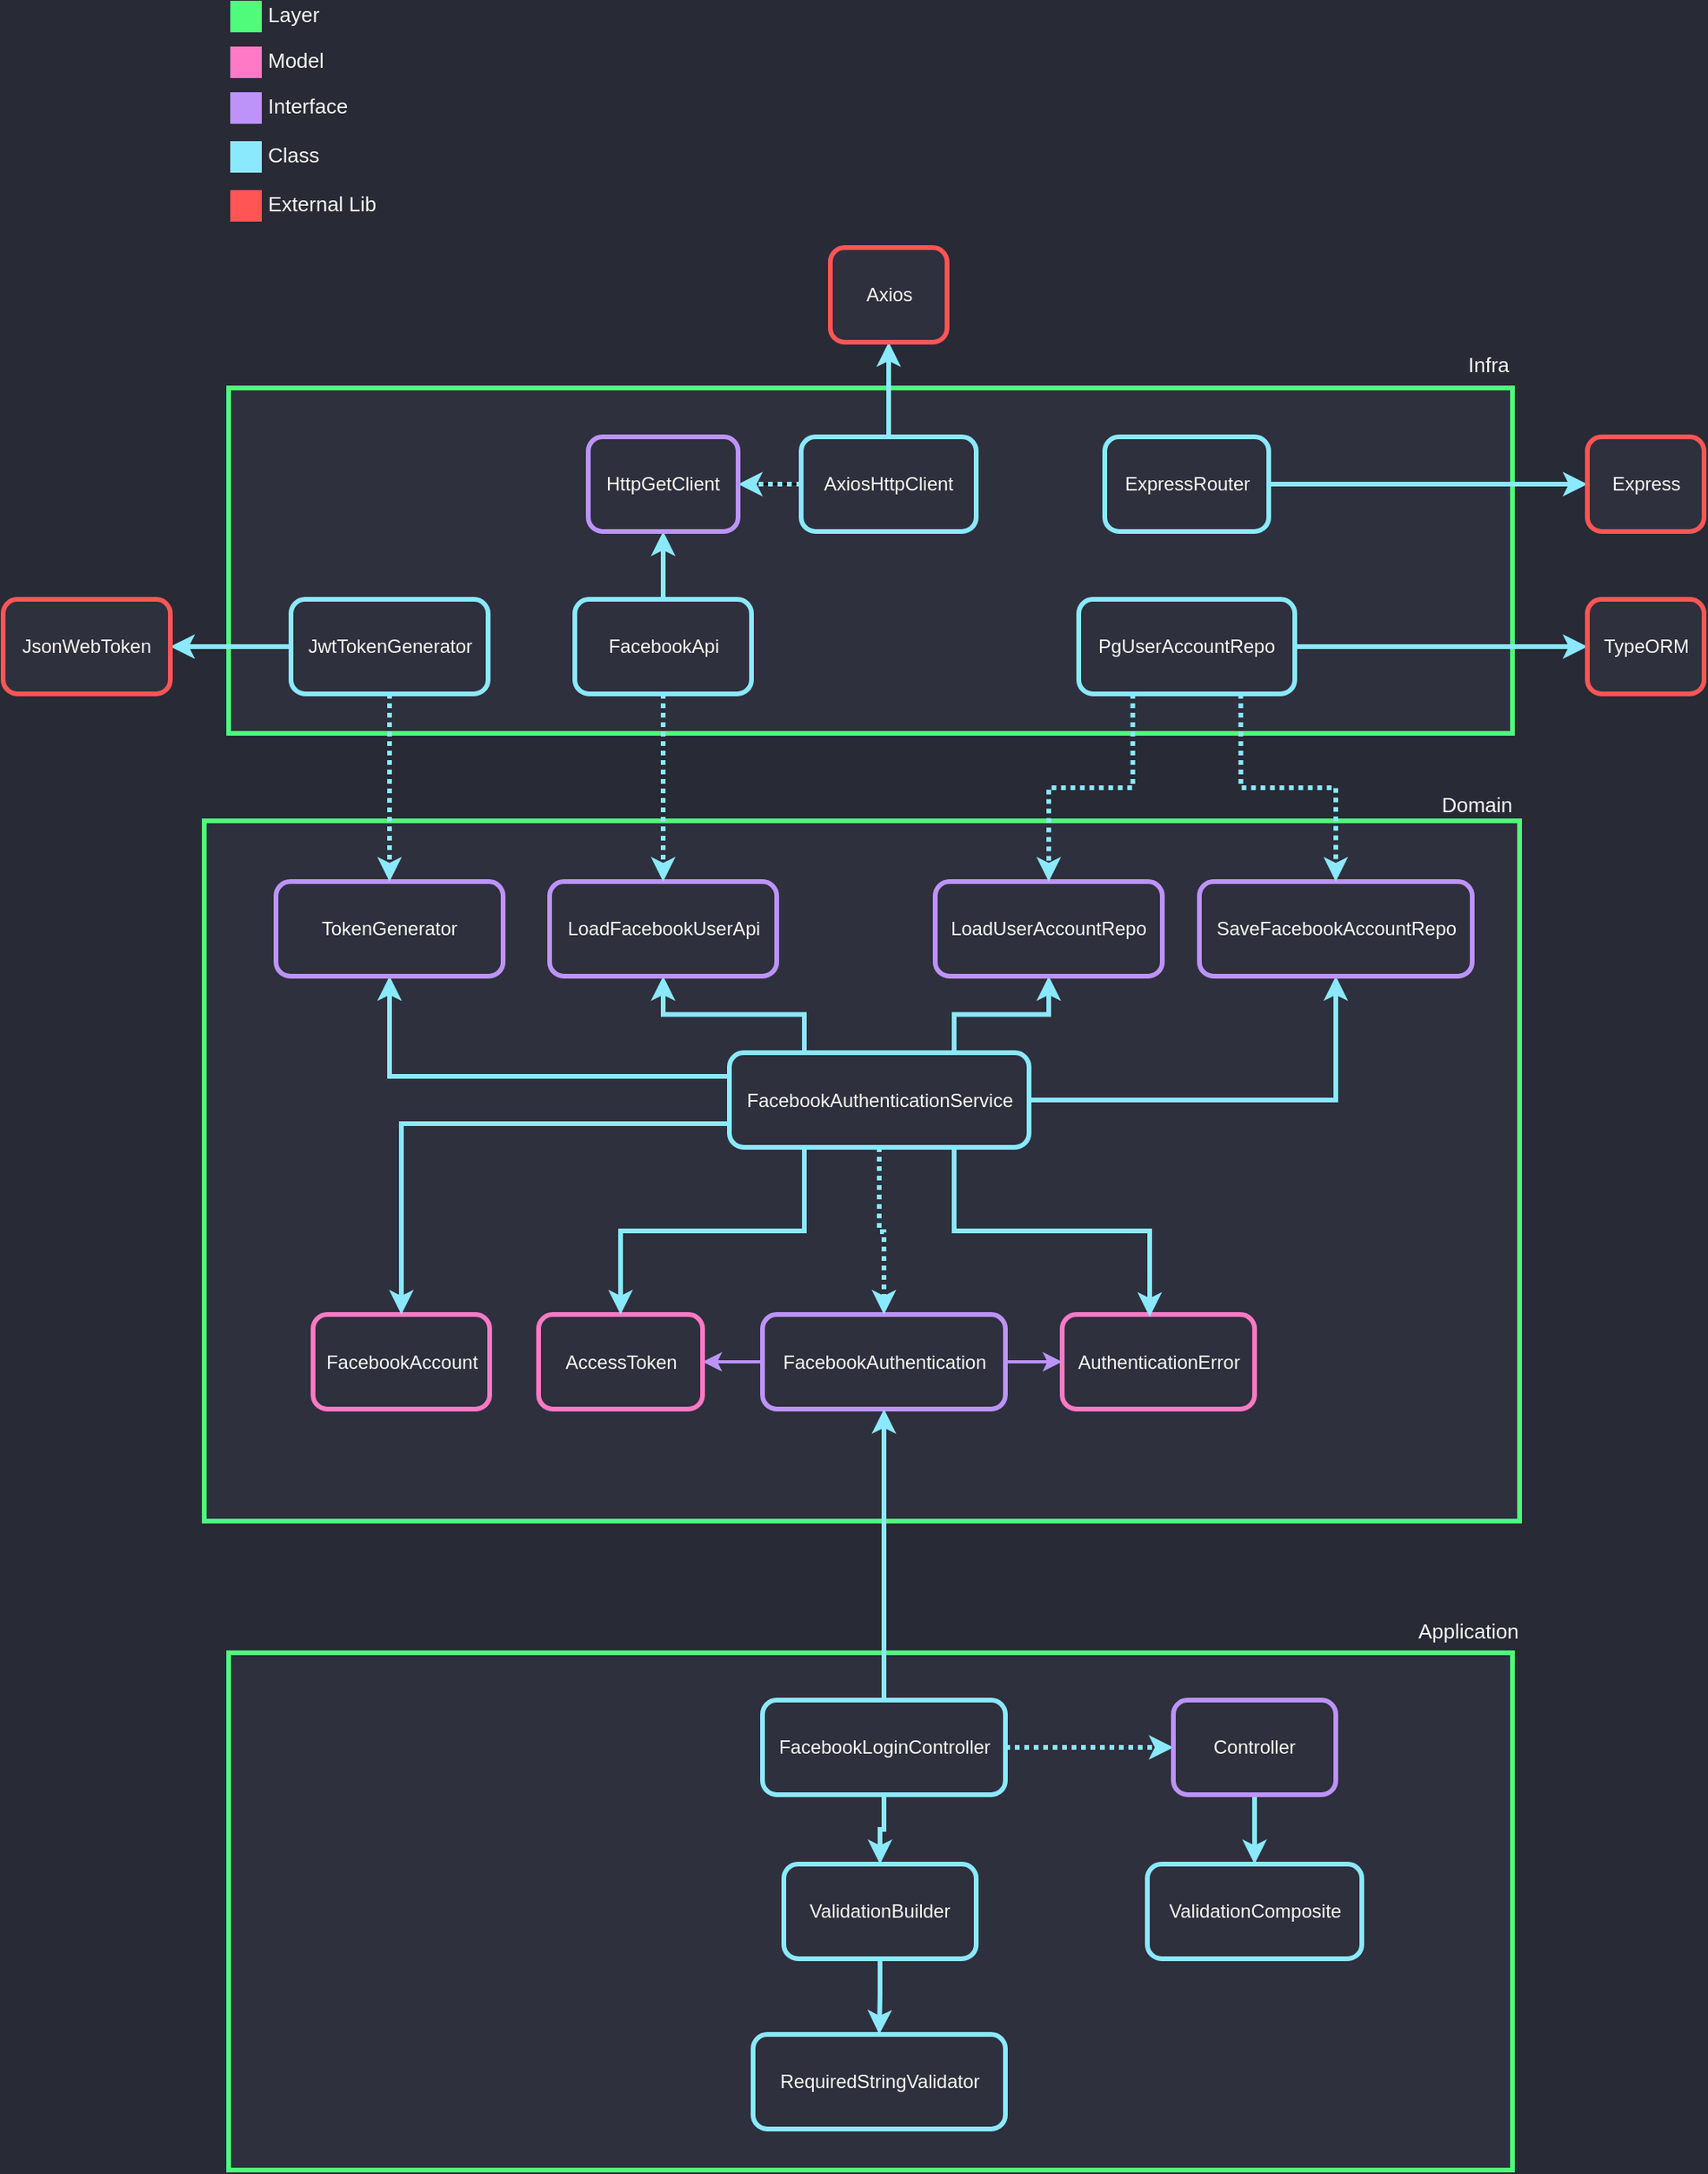 <mxfile version="12.2.4" pages="1"><diagram id="xk0LYboaFIT9QmwzVqD-" name="Page-1"><mxGraphModel dx="1794" dy="864" grid="0" gridSize="10" guides="1" tooltips="1" connect="1" arrows="1" fold="1" page="0" pageScale="1" pageWidth="827" pageHeight="1169" background="#282A36" math="0" shadow="0"><root><mxCell id="0"/><mxCell id="1" parent="0"/><mxCell id="18" style="edgeStyle=orthogonalEdgeStyle;rounded=0;orthogonalLoop=1;jettySize=auto;html=1;exitX=0;exitY=0.5;exitDx=0;exitDy=0;entryX=1;entryY=0.5;entryDx=0;entryDy=0;fontSize=13;fontColor=#F8F8F2;strokeWidth=2;strokeColor=#BD93F9;" parent="1" source="20" target="22" edge="1"><mxGeometry relative="1" as="geometry"/></mxCell><mxCell id="19" style="edgeStyle=orthogonalEdgeStyle;rounded=0;orthogonalLoop=1;jettySize=auto;html=1;exitX=1;exitY=0.5;exitDx=0;exitDy=0;entryX=0;entryY=0.5;entryDx=0;entryDy=0;strokeColor=#BD93F9;strokeWidth=2;fontSize=13;fontColor=#F8F8F2;" parent="1" source="20" target="23" edge="1"><mxGeometry relative="1" as="geometry"/></mxCell><mxCell id="20" value="FacebookAuthentication" style="rounded=1;whiteSpace=wrap;html=1;strokeColor=#BD93F9;fillColor=#2E303D;strokeWidth=3;fontColor=#F8F8F2;" parent="1" vertex="1"><mxGeometry x="-59.5" y="471.5" width="154" height="60" as="geometry"/></mxCell><mxCell id="22" value="AccessToken" style="rounded=1;whiteSpace=wrap;html=1;strokeColor=#FF79C6;fillColor=#2E303D;strokeWidth=3;fontColor=#F8F8F2;" parent="1" vertex="1"><mxGeometry x="-205" y="471.5" width="104" height="60" as="geometry"/></mxCell><mxCell id="23" value="AuthenticationError" style="rounded=1;whiteSpace=wrap;html=1;strokeColor=#FF79C6;fillColor=#2E303D;strokeWidth=3;fontColor=#F8F8F2;" parent="1" vertex="1"><mxGeometry x="136" y="471.5" width="122" height="60" as="geometry"/></mxCell><mxCell id="42" value="UserAccount" style="rounded=1;whiteSpace=wrap;html=1;strokeColor=#FF79C6;fillColor=#2E303D;strokeWidth=3;fontColor=#F8F8F2;" parent="1" vertex="1"><mxGeometry x="-350.5" y="471.5" width="104" height="60" as="geometry"/></mxCell><mxCell id="69" value="" style="rounded=0;whiteSpace=wrap;html=1;strokeColor=none;strokeWidth=3;fillColor=#FF79C6;fontSize=13;fontColor=#F8F8F2;align=right;" parent="1" vertex="1"><mxGeometry x="-394" y="-136.5" width="20" height="20" as="geometry"/></mxCell><mxCell id="70" value="Model" style="text;html=1;resizable=0;points=[];autosize=1;align=left;verticalAlign=middle;spacingTop=-4;fontSize=13;fontColor=#F8F8F2;" parent="1" vertex="1"><mxGeometry x="-372" y="-134.5" width="45" height="16" as="geometry"/></mxCell><mxCell id="71" value="" style="rounded=0;whiteSpace=wrap;html=1;strokeColor=none;strokeWidth=3;fillColor=#BD93F9;fontSize=13;fontColor=#F8F8F2;align=right;" parent="1" vertex="1"><mxGeometry x="-394" y="-107.5" width="20" height="20" as="geometry"/></mxCell><mxCell id="72" value="Interface" style="text;html=1;resizable=0;points=[];autosize=1;align=left;verticalAlign=middle;spacingTop=-4;fontSize=13;fontColor=#F8F8F2;" parent="1" vertex="1"><mxGeometry x="-372" y="-105.5" width="61" height="16" as="geometry"/></mxCell><mxCell id="73" value="" style="rounded=0;whiteSpace=wrap;html=1;strokeColor=none;strokeWidth=3;fillColor=#8BE9FD;fontSize=13;fontColor=#F8F8F2;align=right;" parent="1" vertex="1"><mxGeometry x="-394" y="-76.5" width="20" height="20" as="geometry"/></mxCell><mxCell id="74" value="Class" style="text;html=1;resizable=0;points=[];autosize=1;align=left;verticalAlign=middle;spacingTop=-4;fontSize=13;fontColor=#F8F8F2;" parent="1" vertex="1"><mxGeometry x="-372" y="-74.5" width="43" height="16" as="geometry"/></mxCell><mxCell id="75" value="" style="rounded=0;whiteSpace=wrap;html=1;strokeColor=none;strokeWidth=3;fillColor=#50FA7B;fontSize=13;fontColor=#F8F8F2;align=right;" parent="1" vertex="1"><mxGeometry x="-394" y="-165.5" width="20" height="20" as="geometry"/></mxCell><mxCell id="76" value="Layer" style="text;html=1;resizable=0;points=[];autosize=1;align=left;verticalAlign=middle;spacingTop=-4;fontSize=13;fontColor=#F8F8F2;" parent="1" vertex="1"><mxGeometry x="-372" y="-163.5" width="43" height="16" as="geometry"/></mxCell><mxCell id="77" value="" style="rounded=0;whiteSpace=wrap;html=1;strokeColor=#50FA7B;strokeWidth=3;fillColor=#2E303D;fontColor=#F8F8F2;" parent="1" vertex="1"><mxGeometry x="-410.5" y="354.5" width="834" height="444" as="geometry"/></mxCell><mxCell id="135" style="edgeStyle=orthogonalEdgeStyle;rounded=0;orthogonalLoop=1;jettySize=auto;html=1;exitX=0;exitY=0.25;exitDx=0;exitDy=0;entryX=0.5;entryY=1;entryDx=0;entryDy=0;strokeColor=#8BE9FD;strokeWidth=3;" parent="1" source="80" target="134" edge="1"><mxGeometry relative="1" as="geometry"/></mxCell><mxCell id="136" style="edgeStyle=orthogonalEdgeStyle;rounded=0;orthogonalLoop=1;jettySize=auto;html=1;exitX=0.25;exitY=0;exitDx=0;exitDy=0;entryX=0.5;entryY=1;entryDx=0;entryDy=0;strokeColor=#8BE9FD;strokeWidth=3;" parent="1" source="80" target="131" edge="1"><mxGeometry relative="1" as="geometry"/></mxCell><mxCell id="137" style="edgeStyle=orthogonalEdgeStyle;rounded=0;orthogonalLoop=1;jettySize=auto;html=1;exitX=0.75;exitY=0;exitDx=0;exitDy=0;entryX=0.5;entryY=1;entryDx=0;entryDy=0;strokeColor=#8BE9FD;strokeWidth=3;" parent="1" source="80" target="132" edge="1"><mxGeometry relative="1" as="geometry"/></mxCell><mxCell id="138" style="edgeStyle=orthogonalEdgeStyle;rounded=0;orthogonalLoop=1;jettySize=auto;html=1;exitX=1;exitY=0.5;exitDx=0;exitDy=0;entryX=0.5;entryY=1;entryDx=0;entryDy=0;strokeColor=#8BE9FD;strokeWidth=3;" parent="1" source="80" target="133" edge="1"><mxGeometry relative="1" as="geometry"/></mxCell><mxCell id="80" value="FacebookAuthenticationService" style="rounded=1;whiteSpace=wrap;html=1;strokeColor=#8BE9FD;fillColor=#2E303D;strokeWidth=3;fontColor=#F8F8F2;" parent="1" vertex="1"><mxGeometry x="-77.5" y="501.5" width="190" height="60" as="geometry"/></mxCell><mxCell id="113" value="" style="rounded=0;whiteSpace=wrap;html=1;strokeColor=none;strokeWidth=3;fillColor=#FF5555;fontSize=13;fontColor=#F8F8F2;align=right;" parent="1" vertex="1"><mxGeometry x="-394" y="-45.5" width="20" height="20" as="geometry"/></mxCell><mxCell id="114" value="External Lib" style="text;html=1;resizable=0;points=[];autosize=1;align=left;verticalAlign=middle;spacingTop=-4;fontSize=13;fontColor=#F8F8F2;" parent="1" vertex="1"><mxGeometry x="-372" y="-43.5" width="79" height="16" as="geometry"/></mxCell><mxCell id="121" value="AuthenticationError" style="rounded=1;whiteSpace=wrap;html=1;strokeColor=#FF79C6;fillColor=#2E303D;strokeWidth=3;fontColor=#F8F8F2;" parent="1" vertex="1"><mxGeometry x="133.5" y="667.5" width="122" height="60" as="geometry"/></mxCell><mxCell id="124" style="edgeStyle=orthogonalEdgeStyle;rounded=0;orthogonalLoop=1;jettySize=auto;html=1;exitX=0;exitY=0.5;exitDx=0;exitDy=0;entryX=1;entryY=0.5;entryDx=0;entryDy=0;fontSize=13;fontColor=#F8F8F2;strokeWidth=2;strokeColor=#BD93F9;" parent="1" source="126" target="128" edge="1"><mxGeometry relative="1" as="geometry"/></mxCell><mxCell id="125" style="edgeStyle=orthogonalEdgeStyle;rounded=0;orthogonalLoop=1;jettySize=auto;html=1;exitX=1;exitY=0.5;exitDx=0;exitDy=0;entryX=0;entryY=0.5;entryDx=0;entryDy=0;strokeColor=#BD93F9;strokeWidth=2;fontSize=13;fontColor=#F8F8F2;" parent="1" source="126" target="121" edge="1"><mxGeometry relative="1" as="geometry"><mxPoint x="136" y="739" as="targetPoint"/></mxGeometry></mxCell><mxCell id="126" value="FacebookAuthentication" style="rounded=1;whiteSpace=wrap;html=1;strokeColor=#BD93F9;fillColor=#2E303D;strokeWidth=3;fontColor=#F8F8F2;" parent="1" vertex="1"><mxGeometry x="-56.5" y="667.5" width="154" height="60" as="geometry"/></mxCell><mxCell id="128" value="AccessToken" style="rounded=1;whiteSpace=wrap;html=1;strokeColor=#FF79C6;fillColor=#2E303D;strokeWidth=3;fontColor=#F8F8F2;" parent="1" vertex="1"><mxGeometry x="-198.5" y="667.5" width="104" height="60" as="geometry"/></mxCell><mxCell id="130" style="edgeStyle=orthogonalEdgeStyle;rounded=0;orthogonalLoop=1;jettySize=auto;html=1;exitX=0.5;exitY=1;exitDx=0;exitDy=0;entryX=0.5;entryY=0;entryDx=0;entryDy=0;strokeWidth=3;strokeColor=#8BE9FD;dashed=1;dashPattern=1 1;" parent="1" source="80" target="126" edge="1"><mxGeometry relative="1" as="geometry"><Array as="points"><mxPoint x="18" y="615"/><mxPoint x="21" y="615"/></Array></mxGeometry></mxCell><mxCell id="131" value="LoadFacebookUserApi" style="rounded=1;whiteSpace=wrap;html=1;strokeColor=#BD93F9;fillColor=#2E303D;strokeWidth=3;fontColor=#F8F8F2;" parent="1" vertex="1"><mxGeometry x="-191.5" y="393" width="144" height="60" as="geometry"/></mxCell><mxCell id="132" value="LoadUserAccountRepo" style="rounded=1;whiteSpace=wrap;html=1;strokeColor=#BD93F9;fillColor=#2E303D;strokeWidth=3;fontColor=#F8F8F2;" parent="1" vertex="1"><mxGeometry x="53" y="393" width="144" height="60" as="geometry"/></mxCell><mxCell id="133" value="SaveFacebookAccountRepo" style="rounded=1;whiteSpace=wrap;html=1;strokeColor=#BD93F9;fillColor=#2E303D;strokeWidth=3;fontColor=#F8F8F2;" parent="1" vertex="1"><mxGeometry x="220.5" y="393" width="173" height="60" as="geometry"/></mxCell><mxCell id="134" value="TokenGenerator" style="rounded=1;whiteSpace=wrap;html=1;strokeColor=#BD93F9;fillColor=#2E303D;strokeWidth=3;fontColor=#F8F8F2;" parent="1" vertex="1"><mxGeometry x="-365" y="393" width="144" height="60" as="geometry"/></mxCell><mxCell id="139" style="edgeStyle=orthogonalEdgeStyle;rounded=0;orthogonalLoop=1;jettySize=auto;html=1;exitX=0.25;exitY=1;exitDx=0;exitDy=0;entryX=0.5;entryY=0;entryDx=0;entryDy=0;strokeColor=#8BE9FD;strokeWidth=3;" parent="1" source="80" target="128" edge="1"><mxGeometry relative="1" as="geometry"/></mxCell><mxCell id="140" style="edgeStyle=orthogonalEdgeStyle;rounded=0;orthogonalLoop=1;jettySize=auto;html=1;exitX=0.75;exitY=1;exitDx=0;exitDy=0;entryX=0.455;entryY=0.025;entryDx=0;entryDy=0;strokeColor=#8BE9FD;strokeWidth=3;entryPerimeter=0;" parent="1" source="80" target="121" edge="1"><mxGeometry relative="1" as="geometry"><mxPoint x="197" y="709" as="targetPoint"/></mxGeometry></mxCell><mxCell id="141" value="FacebookAccount" style="rounded=1;whiteSpace=wrap;html=1;strokeColor=#FF79C6;fillColor=#2E303D;strokeWidth=3;fontColor=#F8F8F2;" parent="1" vertex="1"><mxGeometry x="-341.5" y="667.5" width="112" height="60" as="geometry"/></mxCell><mxCell id="142" style="edgeStyle=orthogonalEdgeStyle;rounded=0;orthogonalLoop=1;jettySize=auto;html=1;exitX=0;exitY=0.75;exitDx=0;exitDy=0;entryX=0.5;entryY=0;entryDx=0;entryDy=0;strokeColor=#8BE9FD;strokeWidth=3;" parent="1" source="80" target="141" edge="1"><mxGeometry relative="1" as="geometry"/></mxCell><mxCell id="143" value="Domain" style="text;html=1;resizable=0;points=[];autosize=1;align=right;verticalAlign=bottom;spacingTop=-4;fontColor=#F8F8F2;fontSize=13;" parent="1" vertex="1"><mxGeometry x="365" y="338.5" width="55" height="16" as="geometry"/></mxCell><mxCell id="144" value="" style="rounded=0;whiteSpace=wrap;html=1;strokeColor=#50FA7B;strokeWidth=3;fillColor=#2E303D;fontColor=#F8F8F2;" parent="1" vertex="1"><mxGeometry x="-395" y="80" width="814" height="219" as="geometry"/></mxCell><mxCell id="148" value="Infra" style="text;html=1;resizable=0;points=[];autosize=1;align=right;verticalAlign=bottom;spacingTop=-4;fontColor=#F8F8F2;fontSize=13;" parent="1" vertex="1"><mxGeometry x="382" y="59.5" width="36" height="16" as="geometry"/></mxCell><mxCell id="153" style="edgeStyle=orthogonalEdgeStyle;rounded=0;orthogonalLoop=1;jettySize=auto;html=1;exitX=0;exitY=0.5;exitDx=0;exitDy=0;entryX=1;entryY=0.5;entryDx=0;entryDy=0;fontSize=13;fontColor=#F8F8F2;strokeWidth=2;strokeColor=#BD93F9;" parent="1" edge="1"><mxGeometry relative="1" as="geometry"><mxPoint x="-102" y="213" as="targetPoint"/></mxGeometry></mxCell><mxCell id="154" style="edgeStyle=orthogonalEdgeStyle;rounded=0;orthogonalLoop=1;jettySize=auto;html=1;exitX=1;exitY=0.5;exitDx=0;exitDy=0;entryX=0;entryY=0.5;entryDx=0;entryDy=0;strokeColor=#BD93F9;strokeWidth=2;fontSize=13;fontColor=#F8F8F2;" parent="1" edge="1"><mxGeometry relative="1" as="geometry"><mxPoint x="94" y="213" as="sourcePoint"/></mxGeometry></mxCell><mxCell id="160" style="edgeStyle=orthogonalEdgeStyle;rounded=0;orthogonalLoop=1;jettySize=auto;html=1;exitX=0.5;exitY=1;exitDx=0;exitDy=0;entryX=0.5;entryY=0;entryDx=0;entryDy=0;dashed=1;dashPattern=1 1;strokeColor=#8BE9FD;strokeWidth=3;" parent="1" source="159" target="131" edge="1"><mxGeometry relative="1" as="geometry"/></mxCell><mxCell id="162" style="edgeStyle=orthogonalEdgeStyle;rounded=0;orthogonalLoop=1;jettySize=auto;html=1;exitX=0.5;exitY=0;exitDx=0;exitDy=0;entryX=0.5;entryY=1;entryDx=0;entryDy=0;strokeColor=#8BE9FD;strokeWidth=3;" parent="1" source="159" target="161" edge="1"><mxGeometry relative="1" as="geometry"/></mxCell><mxCell id="159" value="FacebookApi" style="rounded=1;whiteSpace=wrap;html=1;strokeColor=#8BE9FD;fillColor=#2E303D;strokeWidth=3;fontColor=#F8F8F2;" parent="1" vertex="1"><mxGeometry x="-175.5" y="214" width="112" height="60" as="geometry"/></mxCell><mxCell id="161" value="HttpGetClient" style="rounded=1;whiteSpace=wrap;html=1;strokeColor=#BD93F9;fillColor=#2E303D;strokeWidth=3;fontColor=#F8F8F2;" parent="1" vertex="1"><mxGeometry x="-167" y="111" width="95" height="60" as="geometry"/></mxCell><mxCell id="165" style="edgeStyle=orthogonalEdgeStyle;rounded=0;orthogonalLoop=1;jettySize=auto;html=1;exitX=0;exitY=0.5;exitDx=0;exitDy=0;entryX=1;entryY=0.5;entryDx=0;entryDy=0;" parent="1" source="163" target="161" edge="1"><mxGeometry relative="1" as="geometry"/></mxCell><mxCell id="166" value="" style="edgeStyle=orthogonalEdgeStyle;rounded=0;orthogonalLoop=1;jettySize=auto;html=1;dashed=1;dashPattern=1 1;strokeColor=#8BE9FD;strokeWidth=3;" parent="1" source="163" target="161" edge="1"><mxGeometry relative="1" as="geometry"/></mxCell><mxCell id="167" style="edgeStyle=orthogonalEdgeStyle;rounded=0;orthogonalLoop=1;jettySize=auto;html=1;exitX=0.5;exitY=0;exitDx=0;exitDy=0;entryX=0.5;entryY=1;entryDx=0;entryDy=0;strokeColor=#8BE9FD;strokeWidth=3;" parent="1" source="163" target="164" edge="1"><mxGeometry relative="1" as="geometry"/></mxCell><mxCell id="163" value="AxiosHttpClient" style="rounded=1;whiteSpace=wrap;html=1;strokeColor=#8BE9FD;fillColor=#2E303D;strokeWidth=3;fontColor=#F8F8F2;" parent="1" vertex="1"><mxGeometry x="-32" y="111" width="111" height="60" as="geometry"/></mxCell><mxCell id="164" value="Axios" style="rounded=1;whiteSpace=wrap;html=1;strokeColor=#FF5555;fillColor=#2E303D;strokeWidth=3;fontColor=#F8F8F2;" parent="1" vertex="1"><mxGeometry x="-13.5" y="-9" width="74" height="60" as="geometry"/></mxCell><mxCell id="169" style="edgeStyle=orthogonalEdgeStyle;rounded=0;orthogonalLoop=1;jettySize=auto;html=1;exitX=0.5;exitY=1;exitDx=0;exitDy=0;entryX=0.5;entryY=0;entryDx=0;entryDy=0;dashed=1;dashPattern=1 1;strokeColor=#8BE9FD;strokeWidth=3;" parent="1" source="168" target="134" edge="1"><mxGeometry relative="1" as="geometry"/></mxCell><mxCell id="171" style="edgeStyle=orthogonalEdgeStyle;rounded=0;orthogonalLoop=1;jettySize=auto;html=1;exitX=0;exitY=0.5;exitDx=0;exitDy=0;entryX=1;entryY=0.5;entryDx=0;entryDy=0;strokeColor=#8BE9FD;strokeWidth=3;" parent="1" source="168" target="170" edge="1"><mxGeometry relative="1" as="geometry"/></mxCell><mxCell id="168" value="JwtTokenGenerator" style="rounded=1;whiteSpace=wrap;html=1;strokeColor=#8BE9FD;fillColor=#2E303D;strokeWidth=3;fontColor=#F8F8F2;" parent="1" vertex="1"><mxGeometry x="-355.5" y="214" width="125" height="60" as="geometry"/></mxCell><mxCell id="170" value="JsonWebToken" style="rounded=1;whiteSpace=wrap;html=1;strokeColor=#FF5555;fillColor=#2E303D;strokeWidth=3;fontColor=#F8F8F2;" parent="1" vertex="1"><mxGeometry x="-538" y="214" width="106" height="60" as="geometry"/></mxCell><mxCell id="173" style="edgeStyle=orthogonalEdgeStyle;rounded=0;orthogonalLoop=1;jettySize=auto;html=1;exitX=0.25;exitY=1;exitDx=0;exitDy=0;entryX=0.5;entryY=0;entryDx=0;entryDy=0;dashed=1;dashPattern=1 1;strokeColor=#8BE9FD;strokeWidth=3;" parent="1" source="172" target="132" edge="1"><mxGeometry relative="1" as="geometry"/></mxCell><mxCell id="174" style="edgeStyle=orthogonalEdgeStyle;rounded=0;orthogonalLoop=1;jettySize=auto;html=1;exitX=0.75;exitY=1;exitDx=0;exitDy=0;entryX=0.5;entryY=0;entryDx=0;entryDy=0;dashed=1;dashPattern=1 1;strokeColor=#8BE9FD;strokeWidth=3;" parent="1" source="172" target="133" edge="1"><mxGeometry relative="1" as="geometry"/></mxCell><mxCell id="176" style="edgeStyle=orthogonalEdgeStyle;rounded=0;orthogonalLoop=1;jettySize=auto;html=1;exitX=1;exitY=0.5;exitDx=0;exitDy=0;entryX=0;entryY=0.5;entryDx=0;entryDy=0;strokeColor=#8BE9FD;strokeWidth=3;" parent="1" source="172" target="175" edge="1"><mxGeometry relative="1" as="geometry"/></mxCell><mxCell id="172" value="PgUserAccountRepo" style="rounded=1;whiteSpace=wrap;html=1;strokeColor=#8BE9FD;fillColor=#2E303D;strokeWidth=3;fontColor=#F8F8F2;" parent="1" vertex="1"><mxGeometry x="144" y="214" width="137" height="60" as="geometry"/></mxCell><mxCell id="175" value="TypeORM" style="rounded=1;whiteSpace=wrap;html=1;strokeColor=#FF5555;fillColor=#2E303D;strokeWidth=3;fontColor=#F8F8F2;" parent="1" vertex="1"><mxGeometry x="466.5" y="214" width="74" height="60" as="geometry"/></mxCell><mxCell id="177" value="" style="rounded=0;whiteSpace=wrap;html=1;strokeColor=#50FA7B;strokeWidth=3;fillColor=#2E303D;fontColor=#F8F8F2;" parent="1" vertex="1"><mxGeometry x="-395" y="882" width="814" height="328" as="geometry"/></mxCell><mxCell id="181" value="Application" style="text;html=1;resizable=0;points=[];autosize=1;align=right;verticalAlign=bottom;spacingTop=-4;fontColor=#F8F8F2;fontSize=13;" parent="1" vertex="1"><mxGeometry x="350.5" y="863" width="73" height="16" as="geometry"/></mxCell><mxCell id="190" style="edgeStyle=orthogonalEdgeStyle;rounded=0;orthogonalLoop=1;jettySize=auto;html=1;exitX=0.5;exitY=0;exitDx=0;exitDy=0;entryX=0.5;entryY=1;entryDx=0;entryDy=0;strokeColor=#8BE9FD;strokeWidth=3;" parent="1" source="187" target="126" edge="1"><mxGeometry relative="1" as="geometry"/></mxCell><mxCell id="193" style="edgeStyle=orthogonalEdgeStyle;rounded=0;orthogonalLoop=1;jettySize=auto;html=1;exitX=0.5;exitY=1;exitDx=0;exitDy=0;entryX=0.5;entryY=0;entryDx=0;entryDy=0;strokeColor=#8BE9FD;strokeWidth=3;" parent="1" source="187" target="192" edge="1"><mxGeometry relative="1" as="geometry"/></mxCell><mxCell id="196" style="edgeStyle=orthogonalEdgeStyle;rounded=0;orthogonalLoop=1;jettySize=auto;html=1;exitX=1;exitY=0.5;exitDx=0;exitDy=0;entryX=0;entryY=0.5;entryDx=0;entryDy=0;strokeColor=#8BE9FD;strokeWidth=3;dashed=1;dashPattern=1 1;" parent="1" source="187" target="195" edge="1"><mxGeometry relative="1" as="geometry"/></mxCell><mxCell id="187" value="FacebookLoginController" style="rounded=1;whiteSpace=wrap;html=1;strokeColor=#8BE9FD;fillColor=#2E303D;strokeWidth=3;fontColor=#F8F8F2;" parent="1" vertex="1"><mxGeometry x="-56.5" y="912" width="154" height="60" as="geometry"/></mxCell><mxCell id="191" value="ValidationComposite" style="rounded=1;whiteSpace=wrap;html=1;strokeColor=#8BE9FD;fillColor=#2E303D;strokeWidth=3;fontColor=#F8F8F2;" parent="1" vertex="1"><mxGeometry x="187.5" y="1016" width="136" height="60" as="geometry"/></mxCell><mxCell id="198" style="edgeStyle=orthogonalEdgeStyle;rounded=0;orthogonalLoop=1;jettySize=auto;html=1;exitX=0.5;exitY=1;exitDx=0;exitDy=0;entryX=0.5;entryY=0;entryDx=0;entryDy=0;strokeColor=#8BE9FD;strokeWidth=3;" parent="1" source="192" target="197" edge="1"><mxGeometry relative="1" as="geometry"/></mxCell><mxCell id="192" value="ValidationBuilder" style="rounded=1;whiteSpace=wrap;html=1;strokeColor=#8BE9FD;fillColor=#2E303D;strokeWidth=3;fontColor=#F8F8F2;" parent="1" vertex="1"><mxGeometry x="-43" y="1016" width="122" height="60" as="geometry"/></mxCell><mxCell id="199" style="edgeStyle=orthogonalEdgeStyle;rounded=0;orthogonalLoop=1;jettySize=auto;html=1;exitX=0.5;exitY=1;exitDx=0;exitDy=0;entryX=0.5;entryY=0;entryDx=0;entryDy=0;strokeColor=#8BE9FD;strokeWidth=3;" parent="1" source="195" target="191" edge="1"><mxGeometry relative="1" as="geometry"/></mxCell><mxCell id="195" value="Controller" style="rounded=1;whiteSpace=wrap;html=1;strokeColor=#BD93F9;fillColor=#2E303D;strokeWidth=3;fontColor=#F8F8F2;" parent="1" vertex="1"><mxGeometry x="204" y="912" width="103" height="60" as="geometry"/></mxCell><mxCell id="197" value="RequiredStringValidator" style="rounded=1;whiteSpace=wrap;html=1;strokeColor=#8BE9FD;fillColor=#2E303D;strokeWidth=3;fontColor=#F8F8F2;" parent="1" vertex="1"><mxGeometry x="-62.5" y="1124" width="160" height="60" as="geometry"/></mxCell><mxCell id="200" style="edgeStyle=orthogonalEdgeStyle;rounded=0;orthogonalLoop=1;jettySize=auto;html=1;exitX=1;exitY=0.5;exitDx=0;exitDy=0;entryX=0;entryY=0.5;entryDx=0;entryDy=0;strokeColor=#8BE9FD;strokeWidth=3;" parent="1" source="201" target="202" edge="1"><mxGeometry relative="1" as="geometry"/></mxCell><mxCell id="201" value="ExpressRouter" style="rounded=1;whiteSpace=wrap;html=1;strokeColor=#8BE9FD;fillColor=#2E303D;strokeWidth=3;fontColor=#F8F8F2;" parent="1" vertex="1"><mxGeometry x="160.5" y="111" width="104" height="60" as="geometry"/></mxCell><mxCell id="202" value="Express" style="rounded=1;whiteSpace=wrap;html=1;strokeColor=#FF5555;fillColor=#2E303D;strokeWidth=3;fontColor=#F8F8F2;" parent="1" vertex="1"><mxGeometry x="466.5" y="111" width="74" height="60" as="geometry"/></mxCell></root></mxGraphModel></diagram></mxfile>

